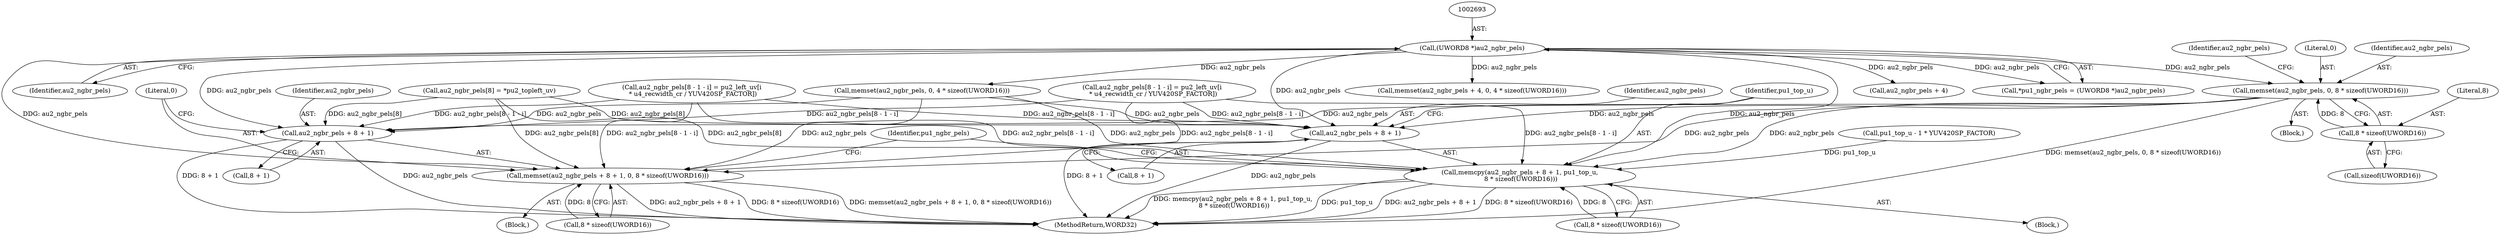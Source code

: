 digraph "0_Android_a583270e1c96d307469c83dc42bd3c5f1b9ef63f@API" {
"1002801" [label="(Call,memset(au2_ngbr_pels, 0, 8 * sizeof(UWORD16)))"];
"1002692" [label="(Call,(UWORD8 *)au2_ngbr_pels)"];
"1002804" [label="(Call,8 * sizeof(UWORD16))"];
"1002817" [label="(Call,memcpy(au2_ngbr_pels + 8 + 1, pu1_top_u,\n 8 * sizeof(UWORD16)))"];
"1002818" [label="(Call,au2_ngbr_pels + 8 + 1)"];
"1002830" [label="(Call,memset(au2_ngbr_pels + 8 + 1, 0, 8 * sizeof(UWORD16)))"];
"1002831" [label="(Call,au2_ngbr_pels + 8 + 1)"];
"1002803" [label="(Literal,0)"];
"1002754" [label="(Call,memset(au2_ngbr_pels + 4, 0, 4 * sizeof(UWORD16)))"];
"1003254" [label="(MethodReturn,WORD32)"];
"1002804" [label="(Call,8 * sizeof(UWORD16))"];
"1002817" [label="(Call,memcpy(au2_ngbr_pels + 8 + 1, pu1_top_u,\n 8 * sizeof(UWORD16)))"];
"1002801" [label="(Call,memset(au2_ngbr_pels, 0, 8 * sizeof(UWORD16)))"];
"1002737" [label="(Call,au2_ngbr_pels[8 - 1 - i] = pu2_left_uv[i\n * u4_recwidth_cr / YUV420SP_FACTOR])"];
"1002830" [label="(Call,memset(au2_ngbr_pels + 8 + 1, 0, 8 * sizeof(UWORD16)))"];
"1002802" [label="(Identifier,au2_ngbr_pels)"];
"1002810" [label="(Identifier,au2_ngbr_pels)"];
"1002823" [label="(Identifier,pu1_top_u)"];
"1002833" [label="(Call,8 + 1)"];
"1000682" [label="(Call,pu1_top_u - 1 * YUV420SP_FACTOR)"];
"1002831" [label="(Call,au2_ngbr_pels + 8 + 1)"];
"1002829" [label="(Block,)"];
"1002800" [label="(Block,)"];
"1002818" [label="(Call,au2_ngbr_pels + 8 + 1)"];
"1002692" [label="(Call,(UWORD8 *)au2_ngbr_pels)"];
"1002806" [label="(Call,sizeof(UWORD16))"];
"1002832" [label="(Identifier,au2_ngbr_pels)"];
"1002755" [label="(Call,au2_ngbr_pels + 4)"];
"1002842" [label="(Identifier,pu1_ngbr_pels)"];
"1002824" [label="(Call,8 * sizeof(UWORD16))"];
"1002808" [label="(Call,au2_ngbr_pels[8] = *pu2_topleft_uv)"];
"1002805" [label="(Literal,8)"];
"1002816" [label="(Block,)"];
"1002837" [label="(Call,8 * sizeof(UWORD16))"];
"1002690" [label="(Call,*pu1_ngbr_pels = (UWORD8 *)au2_ngbr_pels)"];
"1002775" [label="(Call,au2_ngbr_pels[8 - 1 - i] = pu2_left_uv[i\n * u4_recwidth_cr / YUV420SP_FACTOR])"];
"1002694" [label="(Identifier,au2_ngbr_pels)"];
"1002836" [label="(Literal,0)"];
"1002820" [label="(Call,8 + 1)"];
"1002819" [label="(Identifier,au2_ngbr_pels)"];
"1002792" [label="(Call,memset(au2_ngbr_pels, 0, 4 * sizeof(UWORD16)))"];
"1002801" -> "1002800"  [label="AST: "];
"1002801" -> "1002804"  [label="CFG: "];
"1002802" -> "1002801"  [label="AST: "];
"1002803" -> "1002801"  [label="AST: "];
"1002804" -> "1002801"  [label="AST: "];
"1002810" -> "1002801"  [label="CFG: "];
"1002801" -> "1003254"  [label="DDG: memset(au2_ngbr_pels, 0, 8 * sizeof(UWORD16))"];
"1002692" -> "1002801"  [label="DDG: au2_ngbr_pels"];
"1002804" -> "1002801"  [label="DDG: 8"];
"1002801" -> "1002817"  [label="DDG: au2_ngbr_pels"];
"1002801" -> "1002818"  [label="DDG: au2_ngbr_pels"];
"1002801" -> "1002830"  [label="DDG: au2_ngbr_pels"];
"1002801" -> "1002831"  [label="DDG: au2_ngbr_pels"];
"1002692" -> "1002690"  [label="AST: "];
"1002692" -> "1002694"  [label="CFG: "];
"1002693" -> "1002692"  [label="AST: "];
"1002694" -> "1002692"  [label="AST: "];
"1002690" -> "1002692"  [label="CFG: "];
"1002692" -> "1002690"  [label="DDG: au2_ngbr_pels"];
"1002692" -> "1002754"  [label="DDG: au2_ngbr_pels"];
"1002692" -> "1002755"  [label="DDG: au2_ngbr_pels"];
"1002692" -> "1002792"  [label="DDG: au2_ngbr_pels"];
"1002692" -> "1002817"  [label="DDG: au2_ngbr_pels"];
"1002692" -> "1002818"  [label="DDG: au2_ngbr_pels"];
"1002692" -> "1002830"  [label="DDG: au2_ngbr_pels"];
"1002692" -> "1002831"  [label="DDG: au2_ngbr_pels"];
"1002804" -> "1002806"  [label="CFG: "];
"1002805" -> "1002804"  [label="AST: "];
"1002806" -> "1002804"  [label="AST: "];
"1002817" -> "1002816"  [label="AST: "];
"1002817" -> "1002824"  [label="CFG: "];
"1002818" -> "1002817"  [label="AST: "];
"1002823" -> "1002817"  [label="AST: "];
"1002824" -> "1002817"  [label="AST: "];
"1002842" -> "1002817"  [label="CFG: "];
"1002817" -> "1003254"  [label="DDG: au2_ngbr_pels + 8 + 1"];
"1002817" -> "1003254"  [label="DDG: 8 * sizeof(UWORD16)"];
"1002817" -> "1003254"  [label="DDG: memcpy(au2_ngbr_pels + 8 + 1, pu1_top_u,\n 8 * sizeof(UWORD16))"];
"1002817" -> "1003254"  [label="DDG: pu1_top_u"];
"1002775" -> "1002817"  [label="DDG: au2_ngbr_pels[8 - 1 - i]"];
"1002792" -> "1002817"  [label="DDG: au2_ngbr_pels"];
"1002808" -> "1002817"  [label="DDG: au2_ngbr_pels[8]"];
"1002737" -> "1002817"  [label="DDG: au2_ngbr_pels[8 - 1 - i]"];
"1000682" -> "1002817"  [label="DDG: pu1_top_u"];
"1002824" -> "1002817"  [label="DDG: 8"];
"1002818" -> "1002820"  [label="CFG: "];
"1002819" -> "1002818"  [label="AST: "];
"1002820" -> "1002818"  [label="AST: "];
"1002823" -> "1002818"  [label="CFG: "];
"1002818" -> "1003254"  [label="DDG: 8 + 1"];
"1002818" -> "1003254"  [label="DDG: au2_ngbr_pels"];
"1002775" -> "1002818"  [label="DDG: au2_ngbr_pels[8 - 1 - i]"];
"1002792" -> "1002818"  [label="DDG: au2_ngbr_pels"];
"1002808" -> "1002818"  [label="DDG: au2_ngbr_pels[8]"];
"1002737" -> "1002818"  [label="DDG: au2_ngbr_pels[8 - 1 - i]"];
"1002830" -> "1002829"  [label="AST: "];
"1002830" -> "1002837"  [label="CFG: "];
"1002831" -> "1002830"  [label="AST: "];
"1002836" -> "1002830"  [label="AST: "];
"1002837" -> "1002830"  [label="AST: "];
"1002842" -> "1002830"  [label="CFG: "];
"1002830" -> "1003254"  [label="DDG: au2_ngbr_pels + 8 + 1"];
"1002830" -> "1003254"  [label="DDG: 8 * sizeof(UWORD16)"];
"1002830" -> "1003254"  [label="DDG: memset(au2_ngbr_pels + 8 + 1, 0, 8 * sizeof(UWORD16))"];
"1002775" -> "1002830"  [label="DDG: au2_ngbr_pels[8 - 1 - i]"];
"1002792" -> "1002830"  [label="DDG: au2_ngbr_pels"];
"1002808" -> "1002830"  [label="DDG: au2_ngbr_pels[8]"];
"1002737" -> "1002830"  [label="DDG: au2_ngbr_pels[8 - 1 - i]"];
"1002837" -> "1002830"  [label="DDG: 8"];
"1002831" -> "1002833"  [label="CFG: "];
"1002832" -> "1002831"  [label="AST: "];
"1002833" -> "1002831"  [label="AST: "];
"1002836" -> "1002831"  [label="CFG: "];
"1002831" -> "1003254"  [label="DDG: au2_ngbr_pels"];
"1002831" -> "1003254"  [label="DDG: 8 + 1"];
"1002775" -> "1002831"  [label="DDG: au2_ngbr_pels[8 - 1 - i]"];
"1002792" -> "1002831"  [label="DDG: au2_ngbr_pels"];
"1002808" -> "1002831"  [label="DDG: au2_ngbr_pels[8]"];
"1002737" -> "1002831"  [label="DDG: au2_ngbr_pels[8 - 1 - i]"];
}
